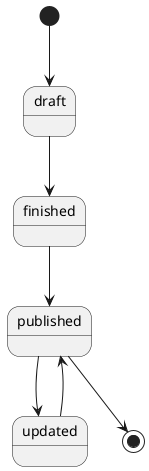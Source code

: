 @startuml
[*] --> draft
draft --> finished
finished--> published
published--> updated
updated --> published
published --> [*]
@enduml
